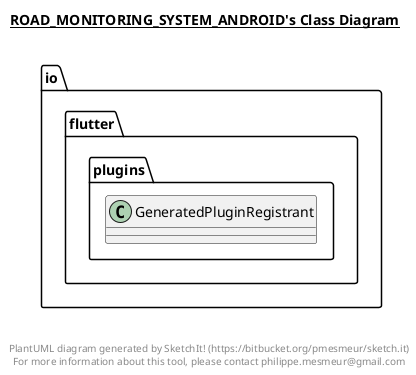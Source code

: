 @startuml

title __ROAD_MONITORING_SYSTEM_ANDROID's Class Diagram__\n

  namespace io.flutter.plugins {
    class io.flutter.plugins.GeneratedPluginRegistrant {
    }
  }
  



right footer


PlantUML diagram generated by SketchIt! (https://bitbucket.org/pmesmeur/sketch.it)
For more information about this tool, please contact philippe.mesmeur@gmail.com
endfooter

@enduml
